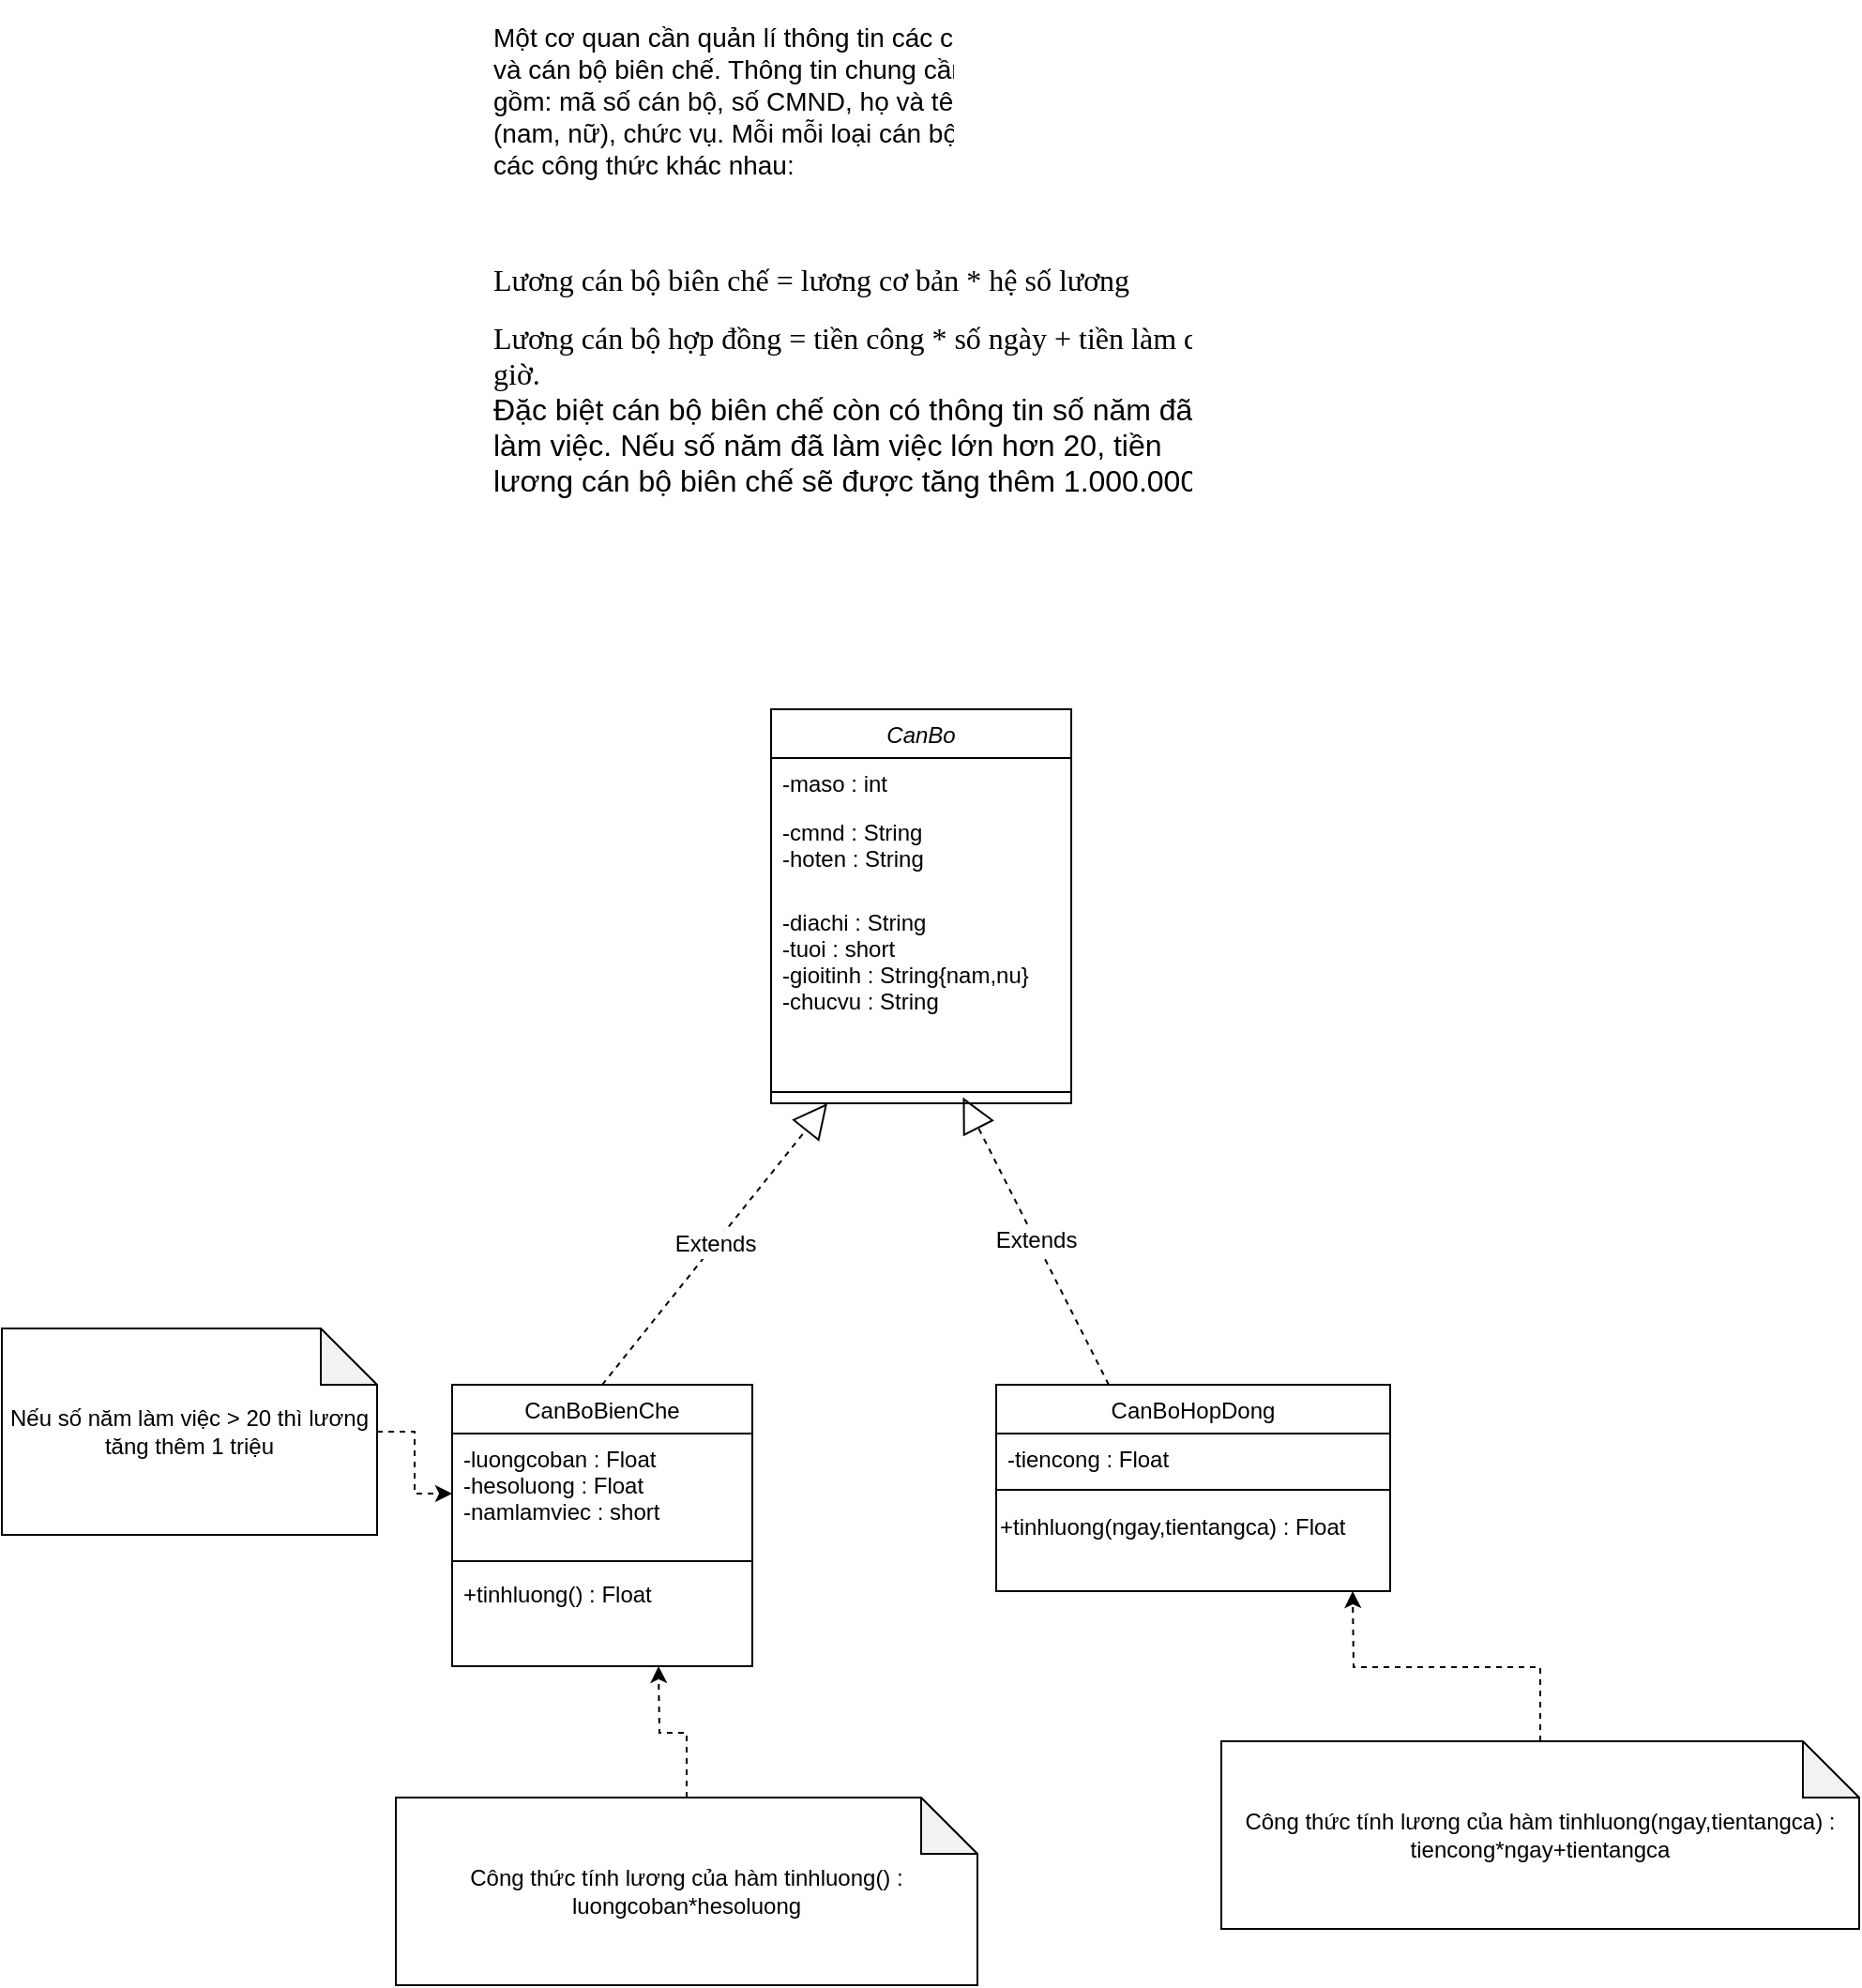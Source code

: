 <mxfile version="20.3.7" type="github">
  <diagram id="C5RBs43oDa-KdzZeNtuy" name="Page-1">
    <mxGraphModel dx="2211" dy="1941" grid="1" gridSize="10" guides="1" tooltips="1" connect="1" arrows="1" fold="1" page="1" pageScale="1" pageWidth="827" pageHeight="1169" math="0" shadow="0">
      <root>
        <mxCell id="WIyWlLk6GJQsqaUBKTNV-0" />
        <mxCell id="WIyWlLk6GJQsqaUBKTNV-1" parent="WIyWlLk6GJQsqaUBKTNV-0" />
        <mxCell id="zkfFHV4jXpPFQw0GAbJ--0" value="CanBo" style="swimlane;fontStyle=2;align=center;verticalAlign=top;childLayout=stackLayout;horizontal=1;startSize=26;horizontalStack=0;resizeParent=1;resizeLast=0;collapsible=1;marginBottom=0;rounded=0;shadow=0;strokeWidth=1;" parent="WIyWlLk6GJQsqaUBKTNV-1" vertex="1">
          <mxGeometry x="220" y="120" width="160" height="210" as="geometry">
            <mxRectangle x="220" y="120" width="160" height="26" as="alternateBounds" />
          </mxGeometry>
        </mxCell>
        <mxCell id="zkfFHV4jXpPFQw0GAbJ--1" value="-maso : int&#xa;" style="text;align=left;verticalAlign=top;spacingLeft=4;spacingRight=4;overflow=hidden;rotatable=0;points=[[0,0.5],[1,0.5]];portConstraint=eastwest;" parent="zkfFHV4jXpPFQw0GAbJ--0" vertex="1">
          <mxGeometry y="26" width="160" height="26" as="geometry" />
        </mxCell>
        <mxCell id="zkfFHV4jXpPFQw0GAbJ--2" value="-cmnd : String&#xa;-hoten : String&#xa;" style="text;align=left;verticalAlign=top;spacingLeft=4;spacingRight=4;overflow=hidden;rotatable=0;points=[[0,0.5],[1,0.5]];portConstraint=eastwest;rounded=0;shadow=0;html=0;" parent="zkfFHV4jXpPFQw0GAbJ--0" vertex="1">
          <mxGeometry y="52" width="160" height="48" as="geometry" />
        </mxCell>
        <mxCell id="zkfFHV4jXpPFQw0GAbJ--3" value="-diachi : String &#xa;-tuoi : short &#xa;-gioitinh : String{nam,nu}&#xa;-chucvu : String" style="text;align=left;verticalAlign=top;spacingLeft=4;spacingRight=4;overflow=hidden;rotatable=0;points=[[0,0.5],[1,0.5]];portConstraint=eastwest;rounded=0;shadow=0;html=0;" parent="zkfFHV4jXpPFQw0GAbJ--0" vertex="1">
          <mxGeometry y="100" width="160" height="100" as="geometry" />
        </mxCell>
        <mxCell id="zkfFHV4jXpPFQw0GAbJ--4" value="" style="line;html=1;strokeWidth=1;align=left;verticalAlign=middle;spacingTop=-1;spacingLeft=3;spacingRight=3;rotatable=0;labelPosition=right;points=[];portConstraint=eastwest;" parent="zkfFHV4jXpPFQw0GAbJ--0" vertex="1">
          <mxGeometry y="200" width="160" height="8" as="geometry" />
        </mxCell>
        <mxCell id="zkfFHV4jXpPFQw0GAbJ--6" value="CanBoBienChe" style="swimlane;fontStyle=0;align=center;verticalAlign=top;childLayout=stackLayout;horizontal=1;startSize=26;horizontalStack=0;resizeParent=1;resizeLast=0;collapsible=1;marginBottom=0;rounded=0;shadow=0;strokeWidth=1;" parent="WIyWlLk6GJQsqaUBKTNV-1" vertex="1">
          <mxGeometry x="50" y="480" width="160" height="150" as="geometry">
            <mxRectangle x="130" y="380" width="160" height="26" as="alternateBounds" />
          </mxGeometry>
        </mxCell>
        <mxCell id="zkfFHV4jXpPFQw0GAbJ--7" value="-luongcoban : Float&#xa;-hesoluong : Float&#xa;-namlamviec : short" style="text;align=left;verticalAlign=top;spacingLeft=4;spacingRight=4;overflow=hidden;rotatable=0;points=[[0,0.5],[1,0.5]];portConstraint=eastwest;" parent="zkfFHV4jXpPFQw0GAbJ--6" vertex="1">
          <mxGeometry y="26" width="160" height="64" as="geometry" />
        </mxCell>
        <mxCell id="zkfFHV4jXpPFQw0GAbJ--9" value="" style="line;html=1;strokeWidth=1;align=left;verticalAlign=middle;spacingTop=-1;spacingLeft=3;spacingRight=3;rotatable=0;labelPosition=right;points=[];portConstraint=eastwest;" parent="zkfFHV4jXpPFQw0GAbJ--6" vertex="1">
          <mxGeometry y="90" width="160" height="8" as="geometry" />
        </mxCell>
        <mxCell id="zkfFHV4jXpPFQw0GAbJ--11" value="+tinhluong() : Float" style="text;align=left;verticalAlign=top;spacingLeft=4;spacingRight=4;overflow=hidden;rotatable=0;points=[[0,0.5],[1,0.5]];portConstraint=eastwest;" parent="zkfFHV4jXpPFQw0GAbJ--6" vertex="1">
          <mxGeometry y="98" width="160" height="26" as="geometry" />
        </mxCell>
        <mxCell id="zkfFHV4jXpPFQw0GAbJ--13" value="CanBoHopDong" style="swimlane;fontStyle=0;align=center;verticalAlign=top;childLayout=stackLayout;horizontal=1;startSize=26;horizontalStack=0;resizeParent=1;resizeLast=0;collapsible=1;marginBottom=0;rounded=0;shadow=0;strokeWidth=1;" parent="WIyWlLk6GJQsqaUBKTNV-1" vertex="1">
          <mxGeometry x="340" y="480" width="210" height="110" as="geometry">
            <mxRectangle x="340" y="380" width="170" height="26" as="alternateBounds" />
          </mxGeometry>
        </mxCell>
        <mxCell id="eNPGDp7keuERDZnl21pC-16" value="Extends" style="endArrow=block;endSize=16;endFill=0;html=1;rounded=0;dashed=1;fontSize=12;entryX=0.639;entryY=0.85;entryDx=0;entryDy=0;entryPerimeter=0;" edge="1" parent="zkfFHV4jXpPFQw0GAbJ--13" target="zkfFHV4jXpPFQw0GAbJ--4">
          <mxGeometry width="160" relative="1" as="geometry">
            <mxPoint x="60" as="sourcePoint" />
            <mxPoint x="220" as="targetPoint" />
          </mxGeometry>
        </mxCell>
        <mxCell id="zkfFHV4jXpPFQw0GAbJ--14" value="-tiencong : Float" style="text;align=left;verticalAlign=top;spacingLeft=4;spacingRight=4;overflow=hidden;rotatable=0;points=[[0,0.5],[1,0.5]];portConstraint=eastwest;" parent="zkfFHV4jXpPFQw0GAbJ--13" vertex="1">
          <mxGeometry y="26" width="210" height="26" as="geometry" />
        </mxCell>
        <mxCell id="zkfFHV4jXpPFQw0GAbJ--15" value="" style="line;html=1;strokeWidth=1;align=left;verticalAlign=middle;spacingTop=-1;spacingLeft=3;spacingRight=3;rotatable=0;labelPosition=right;points=[];portConstraint=eastwest;" parent="zkfFHV4jXpPFQw0GAbJ--13" vertex="1">
          <mxGeometry y="52" width="210" height="8" as="geometry" />
        </mxCell>
        <mxCell id="eNPGDp7keuERDZnl21pC-7" value="&lt;font style=&quot;font-size: 12px;&quot;&gt;+tinhluong(ngay,tientangca) : Float&lt;/font&gt;" style="text;html=1;align=left;verticalAlign=middle;resizable=0;points=[];autosize=1;strokeColor=none;fillColor=none;fontSize=14;" vertex="1" parent="zkfFHV4jXpPFQw0GAbJ--13">
          <mxGeometry y="60" width="210" height="30" as="geometry" />
        </mxCell>
        <mxCell id="eNPGDp7keuERDZnl21pC-0" value="&lt;p class=&quot;MsoNormal&quot;&gt;&lt;span&gt;&lt;font style=&quot;font-size: 14px;&quot;&gt;Một cơ quan cần quản lí thông tin các cán bộ hợp đồng&lt;br&gt;và cán bộ biên chế. Thông tin chung cần quản lí của các cán bộ gồm: mã số cán bộ, số CMND, họ và tên, địa chỉ, tuổi, giới tính (nam, nữ), chức vụ. Mỗi mỗi loại cán bộ sẽ được tính lương với các công thức khác nhau:&lt;/font&gt;&lt;/span&gt;&lt;/p&gt;&lt;font size=&quot;3&quot;&gt;&lt;br&gt;&lt;/font&gt;&lt;p class=&quot;MsoNormal&quot;&gt;&lt;font size=&quot;3&quot;&gt;&lt;span style=&quot;line-height: 107%; font-family: &amp;quot;Times New Roman&amp;quot;, serif;&quot;&gt;Lương cán bộ biên chế = lương cơ bản * hệ số lương&lt;/span&gt;&lt;/font&gt;&lt;/p&gt;&lt;span style=&quot;font-family: &amp;quot;Times New Roman&amp;quot;, serif; font-size: medium; background-color: initial;&quot;&gt;Lương cán bộ hợp đồng = tiền công * số ngày + tiền làm quá giờ.&lt;/span&gt;&lt;span style=&quot;font-size: medium; background-color: initial;&quot;&gt;&lt;br&gt;&lt;/span&gt;&lt;span style=&quot;font-size: medium; background-color: initial;&quot;&gt;Đặc biệt cán bộ&amp;nbsp;&lt;/span&gt;&lt;span style=&quot;font-size: medium; background-color: initial;&quot;&gt;biên chế còn có thông tin số năm đã làm việc. Nếu số năm đã làm việc lớn hơn 20,&amp;nbsp;&lt;/span&gt;&lt;span style=&quot;font-size: medium; background-color: initial;&quot;&gt;tiền lương cán bộ biên chế sẽ được tăng thêm 1.000.000.&amp;nbsp;&lt;/span&gt;&lt;span style=&quot;font-size: medium; background-color: initial;&quot;&gt;&lt;br&gt;&lt;/span&gt;" style="text;html=1;strokeColor=none;fillColor=none;align=left;verticalAlign=middle;whiteSpace=wrap;rounded=0;" vertex="1" parent="WIyWlLk6GJQsqaUBKTNV-1">
          <mxGeometry x="70" y="-150" width="400" height="50" as="geometry" />
        </mxCell>
        <mxCell id="eNPGDp7keuERDZnl21pC-9" style="edgeStyle=orthogonalEdgeStyle;rounded=0;orthogonalLoop=1;jettySize=auto;html=1;fontSize=12;dashed=1;" edge="1" parent="WIyWlLk6GJQsqaUBKTNV-1" source="eNPGDp7keuERDZnl21pC-8">
          <mxGeometry relative="1" as="geometry">
            <mxPoint x="160" y="630" as="targetPoint" />
          </mxGeometry>
        </mxCell>
        <mxCell id="eNPGDp7keuERDZnl21pC-8" value="Công thức tính lương của hàm tinhluong() :&lt;br&gt;luongcoban*hesoluong" style="shape=note;whiteSpace=wrap;html=1;backgroundOutline=1;darkOpacity=0.05;fontSize=12;" vertex="1" parent="WIyWlLk6GJQsqaUBKTNV-1">
          <mxGeometry x="20" y="700" width="310" height="100" as="geometry" />
        </mxCell>
        <mxCell id="eNPGDp7keuERDZnl21pC-11" style="edgeStyle=orthogonalEdgeStyle;rounded=0;orthogonalLoop=1;jettySize=auto;html=1;dashed=1;fontSize=12;" edge="1" parent="WIyWlLk6GJQsqaUBKTNV-1" source="eNPGDp7keuERDZnl21pC-10">
          <mxGeometry relative="1" as="geometry">
            <mxPoint x="530" y="590" as="targetPoint" />
          </mxGeometry>
        </mxCell>
        <mxCell id="eNPGDp7keuERDZnl21pC-10" value="Công thức tính lương của hàm tinhluong(ngay,tientangca) :&lt;br&gt;tiencong*ngay+tientangca" style="shape=note;whiteSpace=wrap;html=1;backgroundOutline=1;darkOpacity=0.05;fontSize=12;" vertex="1" parent="WIyWlLk6GJQsqaUBKTNV-1">
          <mxGeometry x="460" y="670" width="340" height="100" as="geometry" />
        </mxCell>
        <mxCell id="eNPGDp7keuERDZnl21pC-13" style="edgeStyle=orthogonalEdgeStyle;rounded=0;orthogonalLoop=1;jettySize=auto;html=1;dashed=1;fontSize=12;" edge="1" parent="WIyWlLk6GJQsqaUBKTNV-1" source="eNPGDp7keuERDZnl21pC-12" target="zkfFHV4jXpPFQw0GAbJ--7">
          <mxGeometry relative="1" as="geometry" />
        </mxCell>
        <mxCell id="eNPGDp7keuERDZnl21pC-12" value="Nếu số năm làm việc &amp;gt; 20 thì lương tăng thêm 1 triệu" style="shape=note;whiteSpace=wrap;html=1;backgroundOutline=1;darkOpacity=0.05;fontSize=12;" vertex="1" parent="WIyWlLk6GJQsqaUBKTNV-1">
          <mxGeometry x="-190" y="450" width="200" height="110" as="geometry" />
        </mxCell>
        <mxCell id="eNPGDp7keuERDZnl21pC-15" value="Extends" style="endArrow=block;endSize=16;endFill=0;html=1;rounded=0;dashed=1;fontSize=12;exitX=0.5;exitY=0;exitDx=0;exitDy=0;" edge="1" parent="WIyWlLk6GJQsqaUBKTNV-1" source="zkfFHV4jXpPFQw0GAbJ--6">
          <mxGeometry width="160" relative="1" as="geometry">
            <mxPoint x="120" y="490" as="sourcePoint" />
            <mxPoint x="250" y="330" as="targetPoint" />
          </mxGeometry>
        </mxCell>
      </root>
    </mxGraphModel>
  </diagram>
</mxfile>
